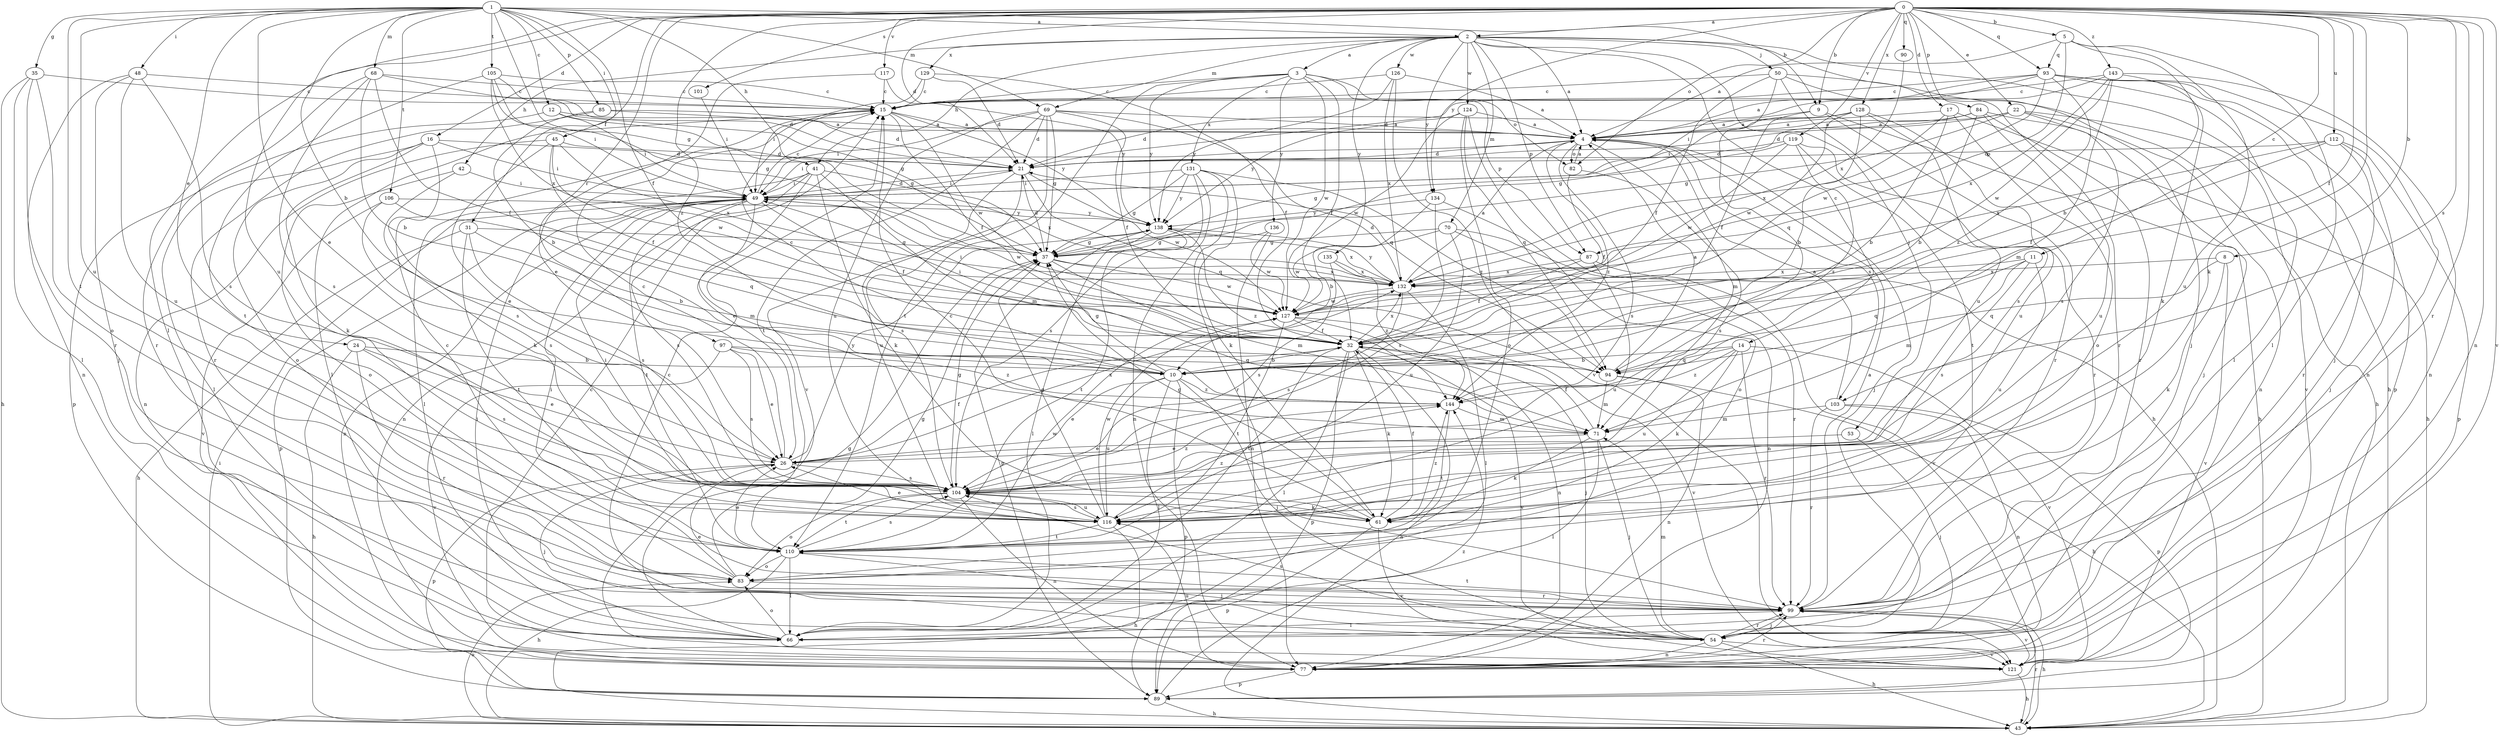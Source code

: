 strict digraph  {
0;
1;
2;
3;
4;
5;
8;
9;
10;
11;
12;
14;
15;
16;
17;
21;
22;
24;
26;
31;
32;
35;
37;
41;
42;
43;
45;
48;
49;
50;
53;
54;
61;
66;
68;
69;
70;
71;
77;
82;
83;
84;
85;
87;
89;
90;
93;
94;
97;
99;
101;
103;
104;
105;
106;
110;
112;
116;
117;
119;
121;
124;
126;
127;
128;
129;
131;
132;
134;
135;
136;
138;
143;
144;
0 -> 2  [label=a];
0 -> 5  [label=b];
0 -> 8  [label=b];
0 -> 9  [label=b];
0 -> 11  [label=c];
0 -> 16  [label=d];
0 -> 17  [label=d];
0 -> 21  [label=d];
0 -> 22  [label=e];
0 -> 31  [label=f];
0 -> 32  [label=f];
0 -> 61  [label=k];
0 -> 66  [label=l];
0 -> 77  [label=n];
0 -> 82  [label=o];
0 -> 84  [label=p];
0 -> 90  [label=q];
0 -> 93  [label=q];
0 -> 97  [label=r];
0 -> 99  [label=r];
0 -> 101  [label=s];
0 -> 103  [label=s];
0 -> 112  [label=u];
0 -> 116  [label=u];
0 -> 117  [label=v];
0 -> 119  [label=v];
0 -> 121  [label=v];
0 -> 128  [label=x];
0 -> 134  [label=y];
0 -> 143  [label=z];
0 -> 144  [label=z];
1 -> 2  [label=a];
1 -> 9  [label=b];
1 -> 10  [label=b];
1 -> 12  [label=c];
1 -> 24  [label=e];
1 -> 26  [label=e];
1 -> 32  [label=f];
1 -> 35  [label=g];
1 -> 37  [label=g];
1 -> 41  [label=h];
1 -> 45  [label=i];
1 -> 48  [label=i];
1 -> 68  [label=m];
1 -> 69  [label=m];
1 -> 85  [label=p];
1 -> 105  [label=t];
1 -> 106  [label=t];
1 -> 110  [label=t];
1 -> 116  [label=u];
2 -> 3  [label=a];
2 -> 4  [label=a];
2 -> 14  [label=c];
2 -> 41  [label=h];
2 -> 42  [label=h];
2 -> 43  [label=h];
2 -> 50  [label=j];
2 -> 53  [label=j];
2 -> 54  [label=j];
2 -> 69  [label=m];
2 -> 70  [label=m];
2 -> 87  [label=p];
2 -> 124  [label=w];
2 -> 126  [label=w];
2 -> 129  [label=x];
2 -> 134  [label=y];
2 -> 135  [label=y];
3 -> 15  [label=c];
3 -> 32  [label=f];
3 -> 82  [label=o];
3 -> 87  [label=p];
3 -> 110  [label=t];
3 -> 127  [label=w];
3 -> 131  [label=x];
3 -> 136  [label=y];
3 -> 138  [label=y];
4 -> 21  [label=d];
4 -> 49  [label=i];
4 -> 54  [label=j];
4 -> 71  [label=m];
4 -> 82  [label=o];
4 -> 103  [label=s];
4 -> 104  [label=s];
4 -> 144  [label=z];
5 -> 4  [label=a];
5 -> 10  [label=b];
5 -> 66  [label=l];
5 -> 87  [label=p];
5 -> 93  [label=q];
5 -> 116  [label=u];
8 -> 61  [label=k];
8 -> 94  [label=q];
8 -> 121  [label=v];
8 -> 132  [label=x];
9 -> 4  [label=a];
9 -> 32  [label=f];
9 -> 43  [label=h];
9 -> 99  [label=r];
10 -> 15  [label=c];
10 -> 26  [label=e];
10 -> 37  [label=g];
10 -> 54  [label=j];
10 -> 66  [label=l];
10 -> 89  [label=p];
10 -> 116  [label=u];
10 -> 144  [label=z];
11 -> 71  [label=m];
11 -> 94  [label=q];
11 -> 104  [label=s];
11 -> 116  [label=u];
11 -> 132  [label=x];
12 -> 4  [label=a];
12 -> 37  [label=g];
12 -> 49  [label=i];
12 -> 89  [label=p];
14 -> 10  [label=b];
14 -> 61  [label=k];
14 -> 94  [label=q];
14 -> 99  [label=r];
14 -> 116  [label=u];
14 -> 121  [label=v];
14 -> 144  [label=z];
15 -> 4  [label=a];
15 -> 32  [label=f];
15 -> 66  [label=l];
15 -> 127  [label=w];
15 -> 138  [label=y];
16 -> 21  [label=d];
16 -> 49  [label=i];
16 -> 61  [label=k];
16 -> 66  [label=l];
16 -> 83  [label=o];
16 -> 104  [label=s];
17 -> 4  [label=a];
17 -> 10  [label=b];
17 -> 43  [label=h];
17 -> 83  [label=o];
17 -> 132  [label=x];
21 -> 49  [label=i];
21 -> 94  [label=q];
21 -> 104  [label=s];
21 -> 116  [label=u];
21 -> 127  [label=w];
22 -> 4  [label=a];
22 -> 21  [label=d];
22 -> 37  [label=g];
22 -> 77  [label=n];
22 -> 104  [label=s];
22 -> 121  [label=v];
24 -> 10  [label=b];
24 -> 26  [label=e];
24 -> 43  [label=h];
24 -> 99  [label=r];
24 -> 104  [label=s];
26 -> 15  [label=c];
26 -> 32  [label=f];
26 -> 54  [label=j];
26 -> 89  [label=p];
26 -> 104  [label=s];
26 -> 132  [label=x];
26 -> 138  [label=y];
31 -> 10  [label=b];
31 -> 37  [label=g];
31 -> 43  [label=h];
31 -> 104  [label=s];
31 -> 110  [label=t];
32 -> 10  [label=b];
32 -> 43  [label=h];
32 -> 49  [label=i];
32 -> 54  [label=j];
32 -> 61  [label=k];
32 -> 66  [label=l];
32 -> 89  [label=p];
32 -> 110  [label=t];
32 -> 121  [label=v];
32 -> 132  [label=x];
35 -> 15  [label=c];
35 -> 43  [label=h];
35 -> 66  [label=l];
35 -> 83  [label=o];
35 -> 99  [label=r];
37 -> 21  [label=d];
37 -> 71  [label=m];
37 -> 127  [label=w];
37 -> 132  [label=x];
41 -> 26  [label=e];
41 -> 49  [label=i];
41 -> 61  [label=k];
41 -> 66  [label=l];
41 -> 71  [label=m];
41 -> 77  [label=n];
41 -> 132  [label=x];
42 -> 49  [label=i];
42 -> 61  [label=k];
42 -> 83  [label=o];
43 -> 49  [label=i];
43 -> 83  [label=o];
43 -> 99  [label=r];
45 -> 21  [label=d];
45 -> 26  [label=e];
45 -> 32  [label=f];
45 -> 77  [label=n];
45 -> 127  [label=w];
45 -> 132  [label=x];
48 -> 15  [label=c];
48 -> 54  [label=j];
48 -> 77  [label=n];
48 -> 104  [label=s];
48 -> 116  [label=u];
49 -> 15  [label=c];
49 -> 21  [label=d];
49 -> 32  [label=f];
49 -> 71  [label=m];
49 -> 77  [label=n];
49 -> 89  [label=p];
49 -> 104  [label=s];
49 -> 110  [label=t];
49 -> 127  [label=w];
49 -> 138  [label=y];
50 -> 15  [label=c];
50 -> 32  [label=f];
50 -> 43  [label=h];
50 -> 94  [label=q];
50 -> 99  [label=r];
50 -> 116  [label=u];
53 -> 26  [label=e];
53 -> 54  [label=j];
54 -> 15  [label=c];
54 -> 43  [label=h];
54 -> 71  [label=m];
54 -> 77  [label=n];
54 -> 99  [label=r];
54 -> 104  [label=s];
54 -> 121  [label=v];
61 -> 15  [label=c];
61 -> 32  [label=f];
61 -> 37  [label=g];
61 -> 89  [label=p];
61 -> 121  [label=v];
61 -> 144  [label=z];
66 -> 37  [label=g];
66 -> 49  [label=i];
66 -> 83  [label=o];
68 -> 10  [label=b];
68 -> 15  [label=c];
68 -> 32  [label=f];
68 -> 37  [label=g];
68 -> 99  [label=r];
68 -> 104  [label=s];
69 -> 4  [label=a];
69 -> 21  [label=d];
69 -> 32  [label=f];
69 -> 37  [label=g];
69 -> 49  [label=i];
69 -> 94  [label=q];
69 -> 110  [label=t];
69 -> 116  [label=u];
69 -> 121  [label=v];
70 -> 37  [label=g];
70 -> 77  [label=n];
70 -> 99  [label=r];
70 -> 116  [label=u];
70 -> 127  [label=w];
71 -> 26  [label=e];
71 -> 32  [label=f];
71 -> 54  [label=j];
71 -> 61  [label=k];
71 -> 66  [label=l];
77 -> 89  [label=p];
77 -> 99  [label=r];
77 -> 116  [label=u];
82 -> 4  [label=a];
82 -> 32  [label=f];
82 -> 104  [label=s];
83 -> 15  [label=c];
83 -> 37  [label=g];
83 -> 49  [label=i];
83 -> 99  [label=r];
84 -> 4  [label=a];
84 -> 10  [label=b];
84 -> 49  [label=i];
84 -> 54  [label=j];
84 -> 99  [label=r];
84 -> 116  [label=u];
85 -> 4  [label=a];
85 -> 10  [label=b];
85 -> 21  [label=d];
85 -> 99  [label=r];
87 -> 32  [label=f];
87 -> 116  [label=u];
87 -> 121  [label=v];
87 -> 132  [label=x];
89 -> 43  [label=h];
89 -> 144  [label=z];
90 -> 132  [label=x];
93 -> 4  [label=a];
93 -> 15  [label=c];
93 -> 49  [label=i];
93 -> 54  [label=j];
93 -> 66  [label=l];
93 -> 77  [label=n];
93 -> 89  [label=p];
93 -> 127  [label=w];
93 -> 144  [label=z];
94 -> 4  [label=a];
94 -> 43  [label=h];
94 -> 71  [label=m];
94 -> 77  [label=n];
97 -> 26  [label=e];
97 -> 94  [label=q];
97 -> 104  [label=s];
97 -> 121  [label=v];
97 -> 144  [label=z];
99 -> 4  [label=a];
99 -> 26  [label=e];
99 -> 43  [label=h];
99 -> 54  [label=j];
99 -> 66  [label=l];
99 -> 110  [label=t];
99 -> 121  [label=v];
101 -> 49  [label=i];
103 -> 4  [label=a];
103 -> 71  [label=m];
103 -> 77  [label=n];
103 -> 89  [label=p];
103 -> 99  [label=r];
104 -> 37  [label=g];
104 -> 61  [label=k];
104 -> 77  [label=n];
104 -> 83  [label=o];
104 -> 110  [label=t];
104 -> 116  [label=u];
104 -> 144  [label=z];
105 -> 15  [label=c];
105 -> 21  [label=d];
105 -> 37  [label=g];
105 -> 49  [label=i];
105 -> 110  [label=t];
105 -> 132  [label=x];
106 -> 94  [label=q];
106 -> 104  [label=s];
106 -> 121  [label=v];
106 -> 138  [label=y];
110 -> 26  [label=e];
110 -> 43  [label=h];
110 -> 54  [label=j];
110 -> 66  [label=l];
110 -> 83  [label=o];
110 -> 104  [label=s];
110 -> 127  [label=w];
112 -> 21  [label=d];
112 -> 32  [label=f];
112 -> 54  [label=j];
112 -> 89  [label=p];
112 -> 99  [label=r];
112 -> 132  [label=x];
116 -> 26  [label=e];
116 -> 37  [label=g];
116 -> 43  [label=h];
116 -> 49  [label=i];
116 -> 104  [label=s];
116 -> 110  [label=t];
116 -> 127  [label=w];
116 -> 144  [label=z];
117 -> 15  [label=c];
117 -> 26  [label=e];
117 -> 138  [label=y];
119 -> 21  [label=d];
119 -> 37  [label=g];
119 -> 99  [label=r];
119 -> 110  [label=t];
119 -> 127  [label=w];
119 -> 144  [label=z];
121 -> 15  [label=c];
121 -> 43  [label=h];
124 -> 4  [label=a];
124 -> 43  [label=h];
124 -> 83  [label=o];
124 -> 94  [label=q];
124 -> 127  [label=w];
124 -> 138  [label=y];
126 -> 4  [label=a];
126 -> 15  [label=c];
126 -> 121  [label=v];
126 -> 132  [label=x];
126 -> 138  [label=y];
127 -> 32  [label=f];
127 -> 49  [label=i];
127 -> 77  [label=n];
127 -> 110  [label=t];
127 -> 121  [label=v];
128 -> 4  [label=a];
128 -> 10  [label=b];
128 -> 21  [label=d];
128 -> 37  [label=g];
128 -> 104  [label=s];
128 -> 116  [label=u];
128 -> 127  [label=w];
129 -> 15  [label=c];
129 -> 21  [label=d];
129 -> 32  [label=f];
129 -> 49  [label=i];
131 -> 37  [label=g];
131 -> 49  [label=i];
131 -> 61  [label=k];
131 -> 77  [label=n];
131 -> 94  [label=q];
131 -> 99  [label=r];
131 -> 104  [label=s];
131 -> 138  [label=y];
132 -> 4  [label=a];
132 -> 21  [label=d];
132 -> 66  [label=l];
132 -> 104  [label=s];
132 -> 127  [label=w];
132 -> 138  [label=y];
134 -> 10  [label=b];
134 -> 83  [label=o];
134 -> 104  [label=s];
134 -> 138  [label=y];
135 -> 104  [label=s];
135 -> 132  [label=x];
135 -> 144  [label=z];
136 -> 37  [label=g];
136 -> 77  [label=n];
136 -> 127  [label=w];
138 -> 37  [label=g];
138 -> 66  [label=l];
138 -> 89  [label=p];
138 -> 110  [label=t];
138 -> 132  [label=x];
138 -> 144  [label=z];
143 -> 15  [label=c];
143 -> 21  [label=d];
143 -> 61  [label=k];
143 -> 71  [label=m];
143 -> 77  [label=n];
143 -> 127  [label=w];
143 -> 132  [label=x];
144 -> 71  [label=m];
144 -> 110  [label=t];
}
